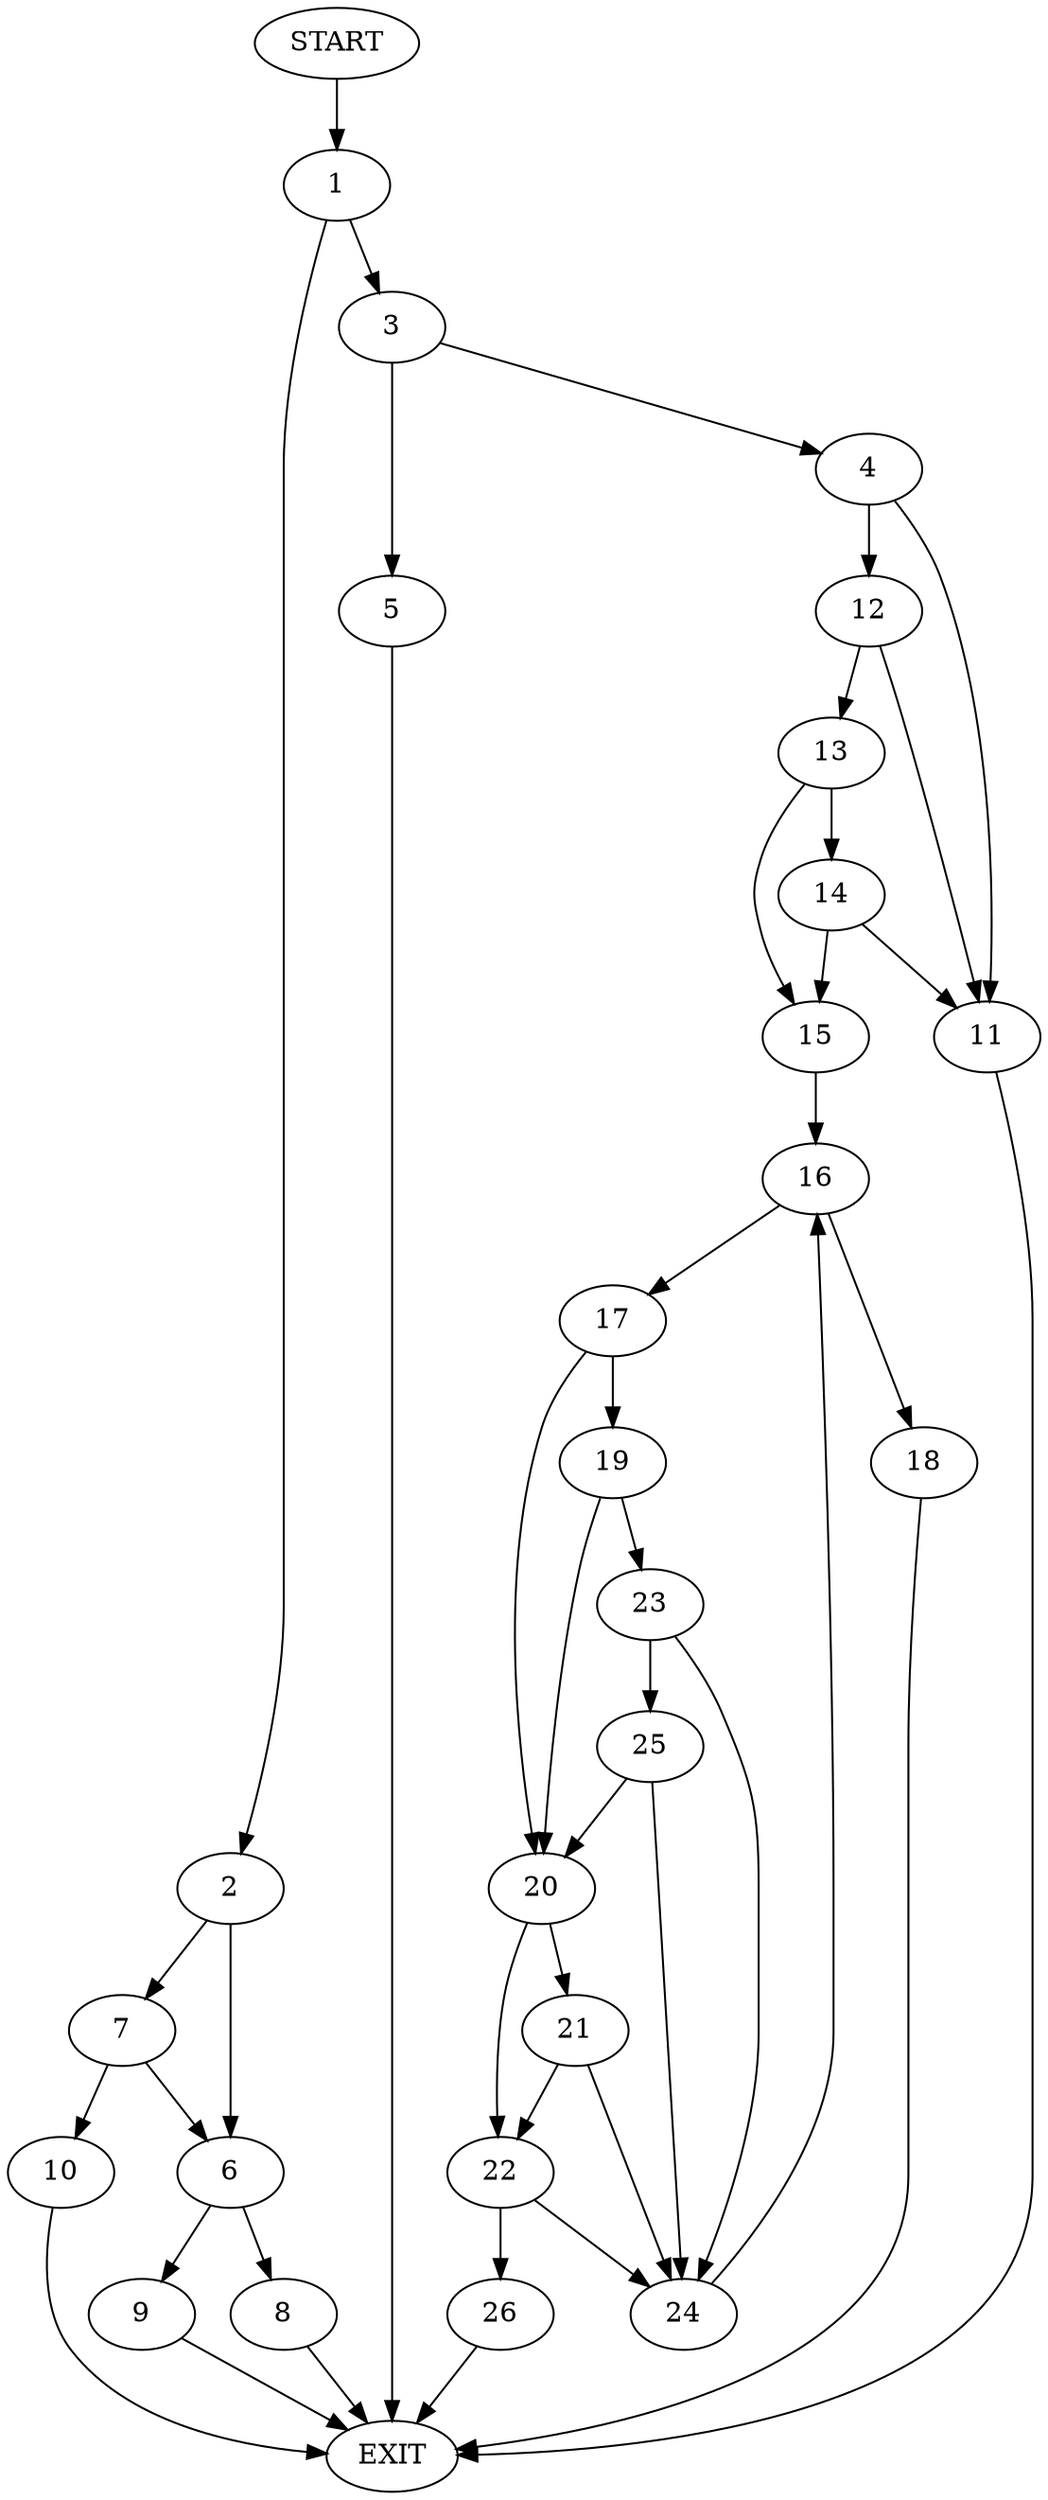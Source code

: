digraph {
0 [label="START"]
27 [label="EXIT"]
0 -> 1
1 -> 2
1 -> 3
3 -> 4
3 -> 5
2 -> 6
2 -> 7
6 -> 8
6 -> 9
7 -> 6
7 -> 10
10 -> 27
8 -> 27
9 -> 27
4 -> 11
4 -> 12
5 -> 27
11 -> 27
12 -> 11
12 -> 13
13 -> 14
13 -> 15
15 -> 16
14 -> 11
14 -> 15
16 -> 17
16 -> 18
17 -> 19
17 -> 20
18 -> 27
20 -> 21
20 -> 22
19 -> 23
19 -> 20
23 -> 24
23 -> 25
25 -> 24
25 -> 20
24 -> 16
21 -> 24
21 -> 22
22 -> 24
22 -> 26
26 -> 27
}
